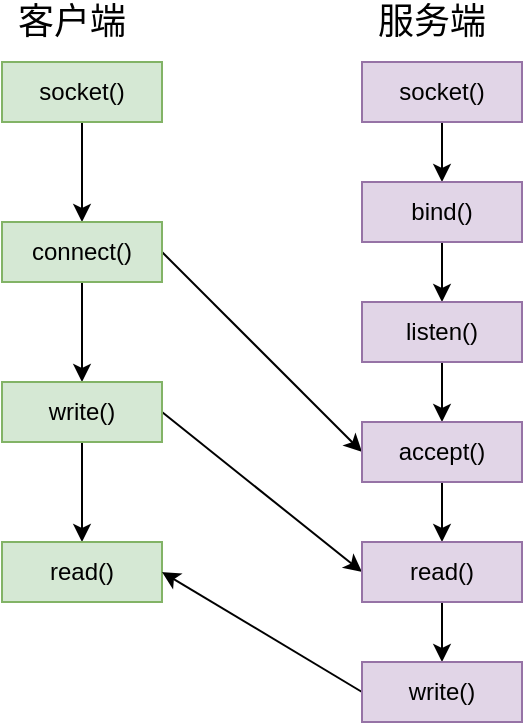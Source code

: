 <mxfile version="14.5.1" type="github">
  <diagram id="5W8Z2c0lp4-xo4qdID_U" name="Page-1">
    <mxGraphModel dx="946" dy="525" grid="1" gridSize="10" guides="1" tooltips="1" connect="1" arrows="1" fold="1" page="1" pageScale="1" pageWidth="827" pageHeight="1169" math="0" shadow="0">
      <root>
        <mxCell id="0" />
        <mxCell id="1" parent="0" />
        <mxCell id="eQ_oer7HiwtSxNQtR6KQ-12" value="" style="edgeStyle=orthogonalEdgeStyle;rounded=0;orthogonalLoop=1;jettySize=auto;html=1;" edge="1" parent="1" source="eQ_oer7HiwtSxNQtR6KQ-1" target="eQ_oer7HiwtSxNQtR6KQ-2">
          <mxGeometry relative="1" as="geometry" />
        </mxCell>
        <mxCell id="eQ_oer7HiwtSxNQtR6KQ-1" value="socket()" style="rounded=0;whiteSpace=wrap;html=1;fillColor=#d5e8d4;strokeColor=#82b366;" vertex="1" parent="1">
          <mxGeometry x="100" y="80" width="80" height="30" as="geometry" />
        </mxCell>
        <mxCell id="eQ_oer7HiwtSxNQtR6KQ-13" value="" style="edgeStyle=orthogonalEdgeStyle;rounded=0;orthogonalLoop=1;jettySize=auto;html=1;" edge="1" parent="1" source="eQ_oer7HiwtSxNQtR6KQ-2" target="eQ_oer7HiwtSxNQtR6KQ-3">
          <mxGeometry relative="1" as="geometry" />
        </mxCell>
        <mxCell id="eQ_oer7HiwtSxNQtR6KQ-24" value="" style="rounded=0;orthogonalLoop=1;jettySize=auto;html=1;entryX=0;entryY=0.5;entryDx=0;entryDy=0;exitX=1;exitY=0.5;exitDx=0;exitDy=0;" edge="1" parent="1" source="eQ_oer7HiwtSxNQtR6KQ-2" target="eQ_oer7HiwtSxNQtR6KQ-8">
          <mxGeometry relative="1" as="geometry" />
        </mxCell>
        <mxCell id="eQ_oer7HiwtSxNQtR6KQ-2" value="connect()" style="rounded=0;whiteSpace=wrap;html=1;fillColor=#d5e8d4;strokeColor=#82b366;" vertex="1" parent="1">
          <mxGeometry x="100" y="160" width="80" height="30" as="geometry" />
        </mxCell>
        <mxCell id="eQ_oer7HiwtSxNQtR6KQ-14" value="" style="edgeStyle=orthogonalEdgeStyle;rounded=0;orthogonalLoop=1;jettySize=auto;html=1;" edge="1" parent="1" source="eQ_oer7HiwtSxNQtR6KQ-3" target="eQ_oer7HiwtSxNQtR6KQ-4">
          <mxGeometry relative="1" as="geometry" />
        </mxCell>
        <mxCell id="eQ_oer7HiwtSxNQtR6KQ-25" value="" style="edgeStyle=none;rounded=0;orthogonalLoop=1;jettySize=auto;html=1;entryX=0;entryY=0.5;entryDx=0;entryDy=0;exitX=1;exitY=0.5;exitDx=0;exitDy=0;" edge="1" parent="1" source="eQ_oer7HiwtSxNQtR6KQ-3" target="eQ_oer7HiwtSxNQtR6KQ-9">
          <mxGeometry relative="1" as="geometry" />
        </mxCell>
        <mxCell id="eQ_oer7HiwtSxNQtR6KQ-3" value="write()" style="rounded=0;whiteSpace=wrap;html=1;fillColor=#d5e8d4;strokeColor=#82b366;" vertex="1" parent="1">
          <mxGeometry x="100" y="240" width="80" height="30" as="geometry" />
        </mxCell>
        <mxCell id="eQ_oer7HiwtSxNQtR6KQ-4" value="read()" style="rounded=0;whiteSpace=wrap;html=1;fillColor=#d5e8d4;strokeColor=#82b366;" vertex="1" parent="1">
          <mxGeometry x="100" y="320" width="80" height="30" as="geometry" />
        </mxCell>
        <mxCell id="eQ_oer7HiwtSxNQtR6KQ-19" value="" style="edgeStyle=orthogonalEdgeStyle;rounded=0;orthogonalLoop=1;jettySize=auto;html=1;entryX=0.5;entryY=0;entryDx=0;entryDy=0;" edge="1" parent="1" source="eQ_oer7HiwtSxNQtR6KQ-5" target="eQ_oer7HiwtSxNQtR6KQ-6">
          <mxGeometry relative="1" as="geometry" />
        </mxCell>
        <mxCell id="eQ_oer7HiwtSxNQtR6KQ-5" value="socket()" style="rounded=0;whiteSpace=wrap;html=1;fillColor=#e1d5e7;strokeColor=#9673a6;" vertex="1" parent="1">
          <mxGeometry x="280" y="80" width="80" height="30" as="geometry" />
        </mxCell>
        <mxCell id="eQ_oer7HiwtSxNQtR6KQ-20" value="" style="edgeStyle=orthogonalEdgeStyle;rounded=0;orthogonalLoop=1;jettySize=auto;html=1;entryX=0.5;entryY=0;entryDx=0;entryDy=0;" edge="1" parent="1" source="eQ_oer7HiwtSxNQtR6KQ-6" target="eQ_oer7HiwtSxNQtR6KQ-7">
          <mxGeometry relative="1" as="geometry" />
        </mxCell>
        <mxCell id="eQ_oer7HiwtSxNQtR6KQ-6" value="bind()" style="rounded=0;whiteSpace=wrap;html=1;fillColor=#e1d5e7;strokeColor=#9673a6;" vertex="1" parent="1">
          <mxGeometry x="280" y="140" width="80" height="30" as="geometry" />
        </mxCell>
        <mxCell id="eQ_oer7HiwtSxNQtR6KQ-21" value="" style="edgeStyle=orthogonalEdgeStyle;rounded=0;orthogonalLoop=1;jettySize=auto;html=1;entryX=0.5;entryY=0;entryDx=0;entryDy=0;" edge="1" parent="1" source="eQ_oer7HiwtSxNQtR6KQ-7" target="eQ_oer7HiwtSxNQtR6KQ-8">
          <mxGeometry relative="1" as="geometry" />
        </mxCell>
        <mxCell id="eQ_oer7HiwtSxNQtR6KQ-7" value="listen()" style="rounded=0;whiteSpace=wrap;html=1;fillColor=#e1d5e7;strokeColor=#9673a6;" vertex="1" parent="1">
          <mxGeometry x="280" y="200" width="80" height="30" as="geometry" />
        </mxCell>
        <mxCell id="eQ_oer7HiwtSxNQtR6KQ-22" value="" style="edgeStyle=orthogonalEdgeStyle;rounded=0;orthogonalLoop=1;jettySize=auto;html=1;entryX=0.5;entryY=0;entryDx=0;entryDy=0;" edge="1" parent="1" source="eQ_oer7HiwtSxNQtR6KQ-8" target="eQ_oer7HiwtSxNQtR6KQ-9">
          <mxGeometry relative="1" as="geometry">
            <mxPoint x="320" y="330" as="targetPoint" />
          </mxGeometry>
        </mxCell>
        <mxCell id="eQ_oer7HiwtSxNQtR6KQ-8" value="accept()" style="rounded=0;whiteSpace=wrap;html=1;fillColor=#e1d5e7;strokeColor=#9673a6;" vertex="1" parent="1">
          <mxGeometry x="280" y="260" width="80" height="30" as="geometry" />
        </mxCell>
        <mxCell id="eQ_oer7HiwtSxNQtR6KQ-23" value="" style="edgeStyle=orthogonalEdgeStyle;rounded=0;orthogonalLoop=1;jettySize=auto;html=1;" edge="1" parent="1" source="eQ_oer7HiwtSxNQtR6KQ-9" target="eQ_oer7HiwtSxNQtR6KQ-10">
          <mxGeometry relative="1" as="geometry" />
        </mxCell>
        <mxCell id="eQ_oer7HiwtSxNQtR6KQ-9" value="read()" style="rounded=0;whiteSpace=wrap;html=1;fillColor=#e1d5e7;strokeColor=#9673a6;" vertex="1" parent="1">
          <mxGeometry x="280" y="320" width="80" height="30" as="geometry" />
        </mxCell>
        <mxCell id="eQ_oer7HiwtSxNQtR6KQ-26" style="edgeStyle=none;rounded=0;orthogonalLoop=1;jettySize=auto;html=1;exitX=0;exitY=0.5;exitDx=0;exitDy=0;entryX=1;entryY=0.5;entryDx=0;entryDy=0;" edge="1" parent="1" source="eQ_oer7HiwtSxNQtR6KQ-10" target="eQ_oer7HiwtSxNQtR6KQ-4">
          <mxGeometry relative="1" as="geometry" />
        </mxCell>
        <mxCell id="eQ_oer7HiwtSxNQtR6KQ-10" value="write()" style="rounded=0;whiteSpace=wrap;html=1;fillColor=#e1d5e7;strokeColor=#9673a6;" vertex="1" parent="1">
          <mxGeometry x="280" y="380" width="80" height="30" as="geometry" />
        </mxCell>
        <mxCell id="eQ_oer7HiwtSxNQtR6KQ-27" value="&lt;font style=&quot;font-size: 18px&quot;&gt;客户端&lt;/font&gt;" style="text;html=1;strokeColor=none;fillColor=none;align=center;verticalAlign=middle;whiteSpace=wrap;rounded=0;" vertex="1" parent="1">
          <mxGeometry x="100" y="50" width="70" height="20" as="geometry" />
        </mxCell>
        <mxCell id="eQ_oer7HiwtSxNQtR6KQ-28" value="&lt;font style=&quot;font-size: 18px&quot;&gt;服务端&lt;/font&gt;" style="text;html=1;strokeColor=none;fillColor=none;align=center;verticalAlign=middle;whiteSpace=wrap;rounded=0;" vertex="1" parent="1">
          <mxGeometry x="280" y="50" width="70" height="20" as="geometry" />
        </mxCell>
      </root>
    </mxGraphModel>
  </diagram>
</mxfile>
